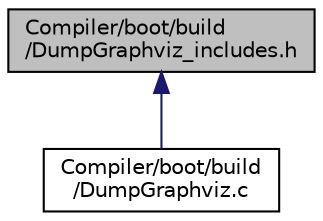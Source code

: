 digraph "Compiler/boot/build/DumpGraphviz_includes.h"
{
  edge [fontname="Helvetica",fontsize="10",labelfontname="Helvetica",labelfontsize="10"];
  node [fontname="Helvetica",fontsize="10",shape=record];
  Node10 [label="Compiler/boot/build\l/DumpGraphviz_includes.h",height=0.2,width=0.4,color="black", fillcolor="grey75", style="filled", fontcolor="black"];
  Node10 -> Node11 [dir="back",color="midnightblue",fontsize="10",style="solid",fontname="Helvetica"];
  Node11 [label="Compiler/boot/build\l/DumpGraphviz.c",height=0.2,width=0.4,color="black", fillcolor="white", style="filled",URL="$da/d60/_dump_graphviz_8c.html"];
}
